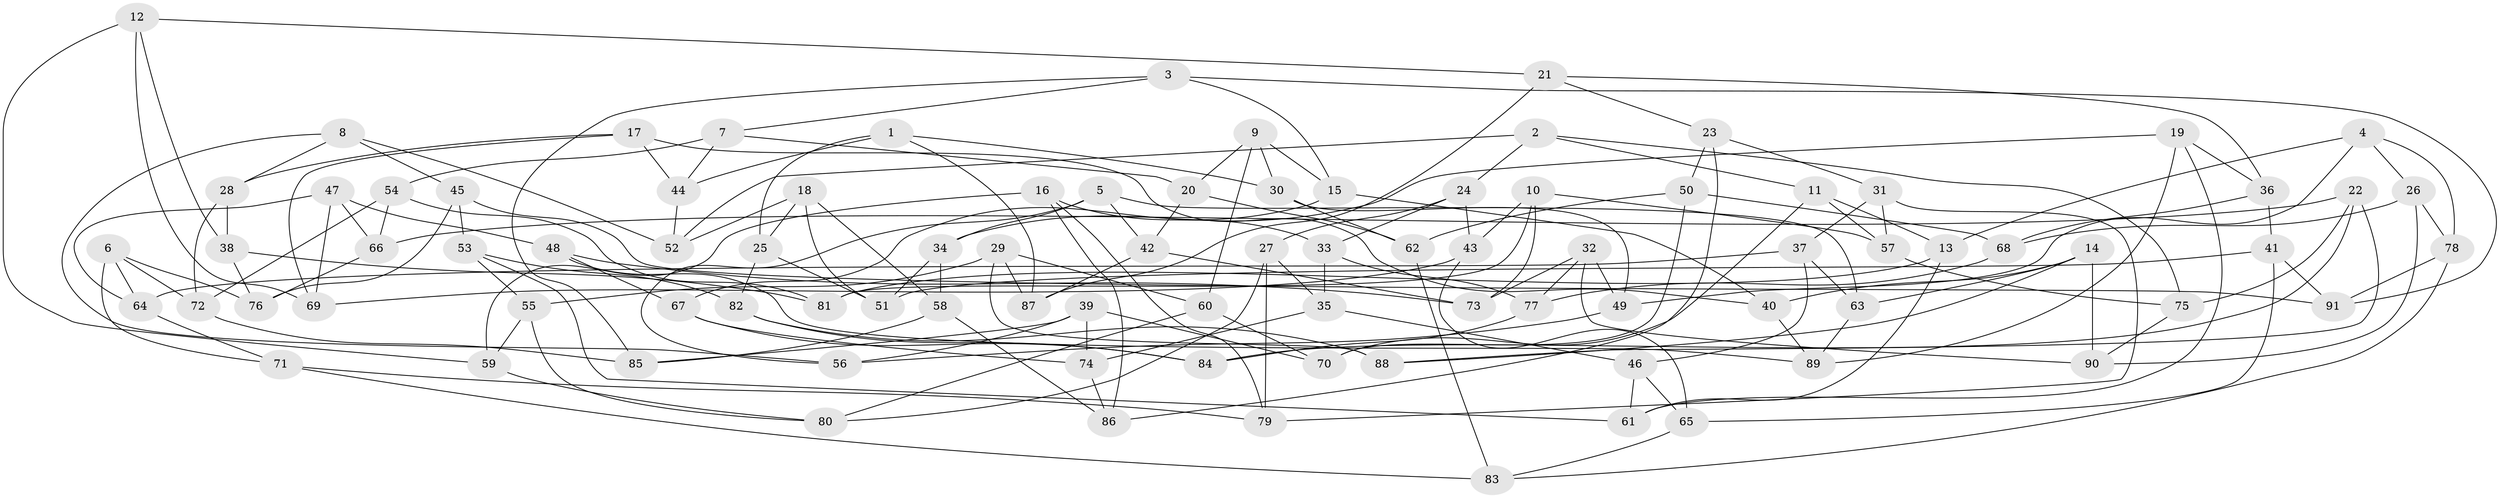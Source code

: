 // Generated by graph-tools (version 1.1) at 2025/11/02/27/25 16:11:42]
// undirected, 91 vertices, 182 edges
graph export_dot {
graph [start="1"]
  node [color=gray90,style=filled];
  1;
  2;
  3;
  4;
  5;
  6;
  7;
  8;
  9;
  10;
  11;
  12;
  13;
  14;
  15;
  16;
  17;
  18;
  19;
  20;
  21;
  22;
  23;
  24;
  25;
  26;
  27;
  28;
  29;
  30;
  31;
  32;
  33;
  34;
  35;
  36;
  37;
  38;
  39;
  40;
  41;
  42;
  43;
  44;
  45;
  46;
  47;
  48;
  49;
  50;
  51;
  52;
  53;
  54;
  55;
  56;
  57;
  58;
  59;
  60;
  61;
  62;
  63;
  64;
  65;
  66;
  67;
  68;
  69;
  70;
  71;
  72;
  73;
  74;
  75;
  76;
  77;
  78;
  79;
  80;
  81;
  82;
  83;
  84;
  85;
  86;
  87;
  88;
  89;
  90;
  91;
  1 -- 25;
  1 -- 44;
  1 -- 30;
  1 -- 87;
  2 -- 75;
  2 -- 52;
  2 -- 24;
  2 -- 11;
  3 -- 15;
  3 -- 85;
  3 -- 91;
  3 -- 7;
  4 -- 26;
  4 -- 49;
  4 -- 78;
  4 -- 13;
  5 -- 56;
  5 -- 63;
  5 -- 34;
  5 -- 42;
  6 -- 72;
  6 -- 76;
  6 -- 71;
  6 -- 64;
  7 -- 54;
  7 -- 20;
  7 -- 44;
  8 -- 52;
  8 -- 45;
  8 -- 28;
  8 -- 56;
  9 -- 60;
  9 -- 30;
  9 -- 15;
  9 -- 20;
  10 -- 81;
  10 -- 73;
  10 -- 57;
  10 -- 43;
  11 -- 57;
  11 -- 13;
  11 -- 70;
  12 -- 21;
  12 -- 69;
  12 -- 59;
  12 -- 38;
  13 -- 61;
  13 -- 81;
  14 -- 63;
  14 -- 40;
  14 -- 88;
  14 -- 90;
  15 -- 67;
  15 -- 40;
  16 -- 33;
  16 -- 86;
  16 -- 79;
  16 -- 59;
  17 -- 28;
  17 -- 69;
  17 -- 44;
  17 -- 40;
  18 -- 51;
  18 -- 58;
  18 -- 25;
  18 -- 52;
  19 -- 34;
  19 -- 61;
  19 -- 89;
  19 -- 36;
  20 -- 62;
  20 -- 42;
  21 -- 23;
  21 -- 87;
  21 -- 36;
  22 -- 75;
  22 -- 66;
  22 -- 88;
  22 -- 84;
  23 -- 31;
  23 -- 86;
  23 -- 50;
  24 -- 33;
  24 -- 27;
  24 -- 43;
  25 -- 51;
  25 -- 82;
  26 -- 78;
  26 -- 90;
  26 -- 68;
  27 -- 79;
  27 -- 35;
  27 -- 80;
  28 -- 72;
  28 -- 38;
  29 -- 55;
  29 -- 60;
  29 -- 87;
  29 -- 88;
  30 -- 62;
  30 -- 49;
  31 -- 79;
  31 -- 37;
  31 -- 57;
  32 -- 73;
  32 -- 90;
  32 -- 77;
  32 -- 49;
  33 -- 35;
  33 -- 77;
  34 -- 51;
  34 -- 58;
  35 -- 74;
  35 -- 46;
  36 -- 68;
  36 -- 41;
  37 -- 46;
  37 -- 63;
  37 -- 64;
  38 -- 76;
  38 -- 81;
  39 -- 85;
  39 -- 56;
  39 -- 74;
  39 -- 70;
  40 -- 89;
  41 -- 65;
  41 -- 51;
  41 -- 91;
  42 -- 87;
  42 -- 73;
  43 -- 69;
  43 -- 65;
  44 -- 52;
  45 -- 53;
  45 -- 91;
  45 -- 76;
  46 -- 65;
  46 -- 61;
  47 -- 64;
  47 -- 66;
  47 -- 69;
  47 -- 48;
  48 -- 73;
  48 -- 89;
  48 -- 67;
  49 -- 56;
  50 -- 70;
  50 -- 68;
  50 -- 62;
  53 -- 82;
  53 -- 61;
  53 -- 55;
  54 -- 66;
  54 -- 72;
  54 -- 81;
  55 -- 80;
  55 -- 59;
  57 -- 75;
  58 -- 86;
  58 -- 85;
  59 -- 80;
  60 -- 70;
  60 -- 80;
  62 -- 83;
  63 -- 89;
  64 -- 71;
  65 -- 83;
  66 -- 76;
  67 -- 74;
  67 -- 84;
  68 -- 77;
  71 -- 83;
  71 -- 79;
  72 -- 85;
  74 -- 86;
  75 -- 90;
  77 -- 84;
  78 -- 91;
  78 -- 83;
  82 -- 84;
  82 -- 88;
}
